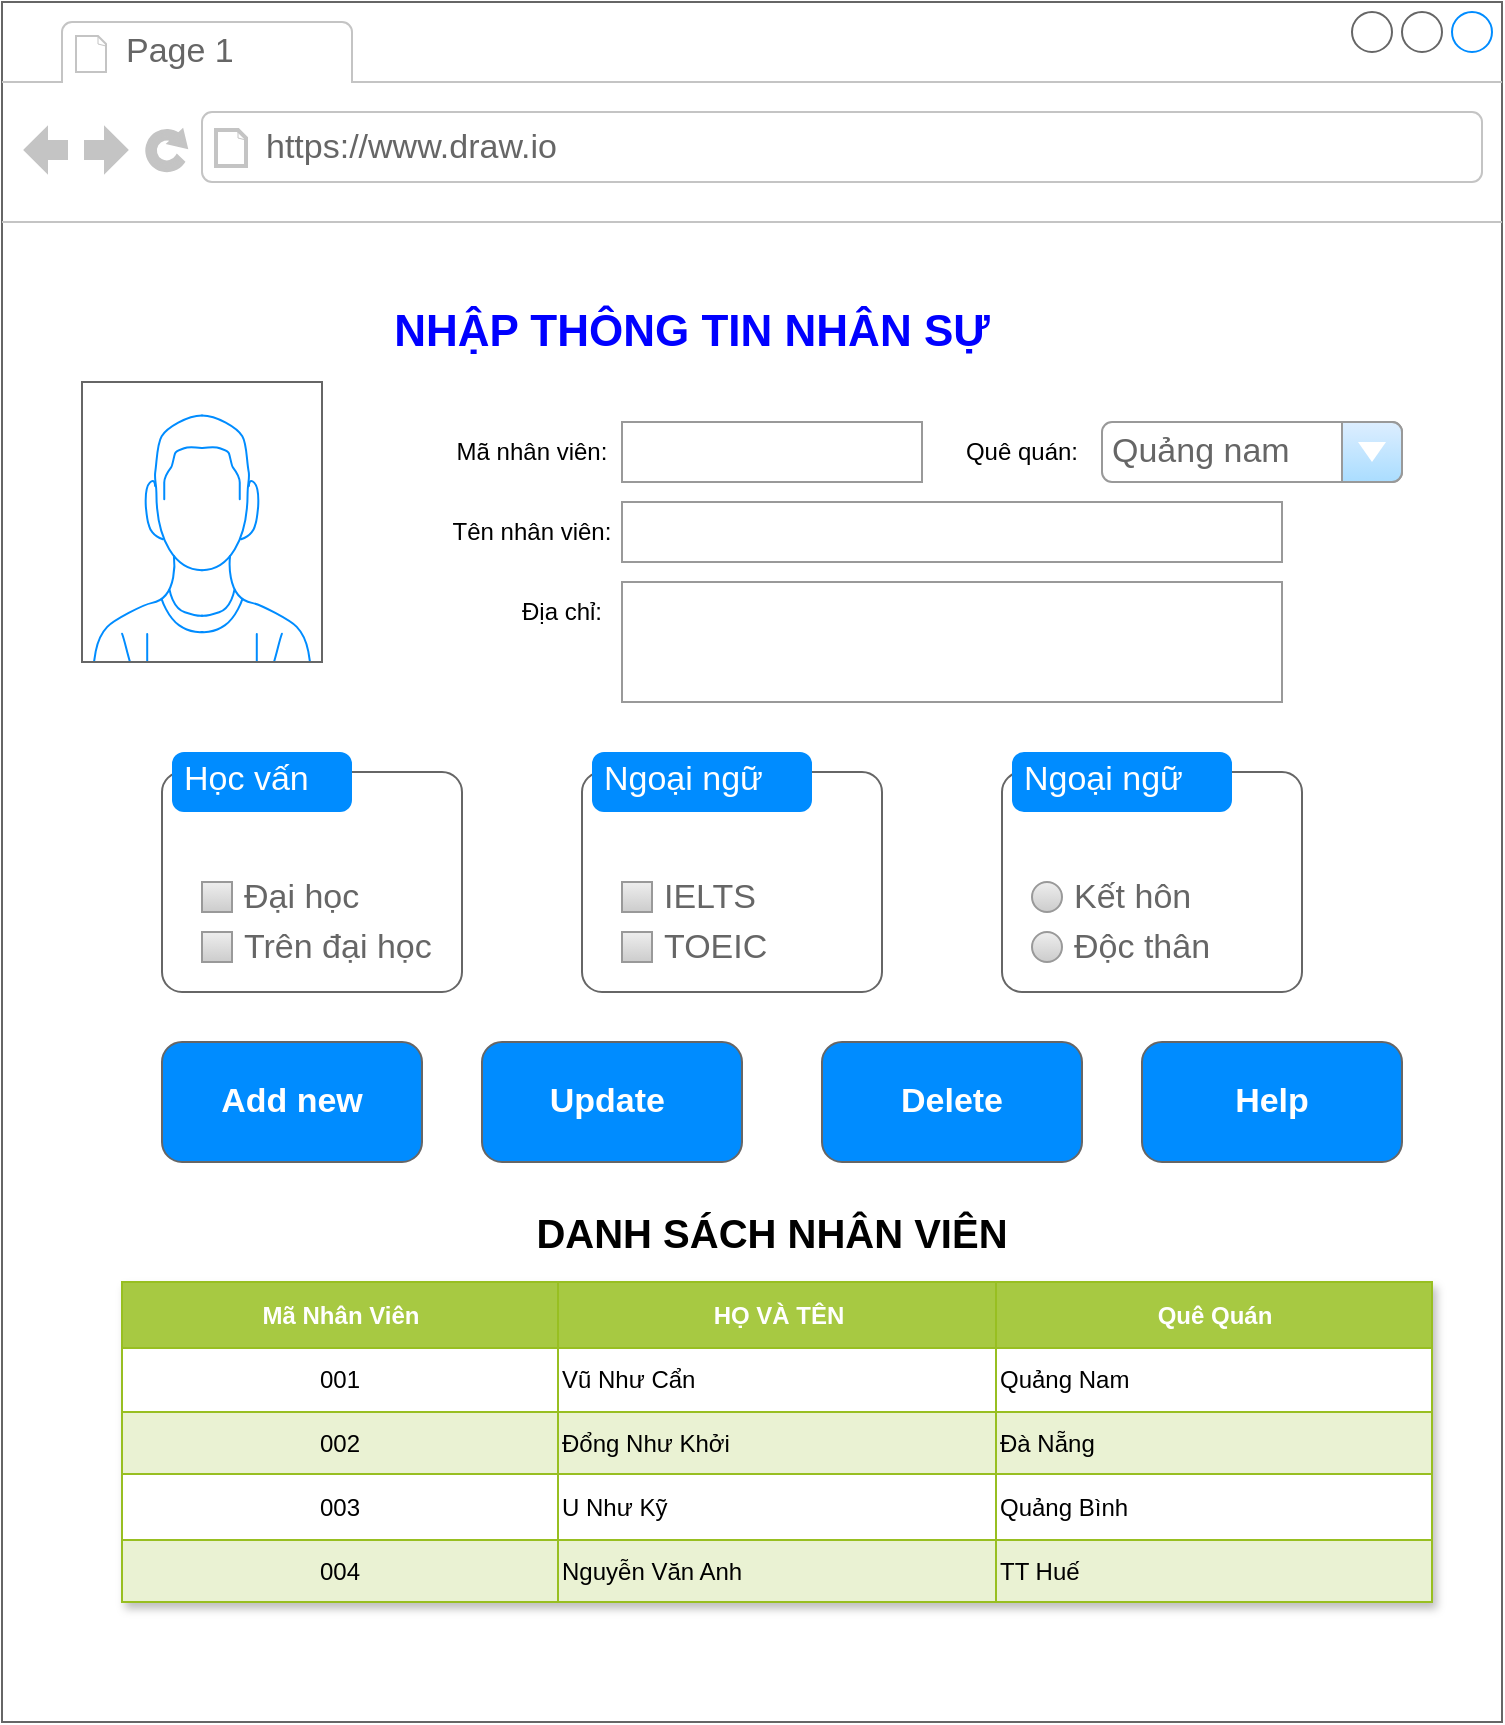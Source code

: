 <mxfile version="26.0.16">
  <diagram name="Page-1" id="Xp--1NKVFtEGWi8t9xE5">
    <mxGraphModel dx="2643" dy="965" grid="1" gridSize="10" guides="1" tooltips="1" connect="1" arrows="1" fold="1" page="1" pageScale="1" pageWidth="850" pageHeight="1100" math="0" shadow="0">
      <root>
        <mxCell id="0" />
        <mxCell id="1" parent="0" />
        <mxCell id="KyakPXm99uiNBp-NimOs-1" value="" style="strokeWidth=1;shadow=0;dashed=0;align=left;html=1;shape=mxgraph.mockup.containers.browserWindow;rSize=0;strokeColor=#666666;strokeColor2=#008cff;strokeColor3=#c4c4c4;mainText=,;recursiveResize=0;fontColor=#33FF33;fontStyle=1" vertex="1" parent="1">
          <mxGeometry x="-110" y="210" width="750" height="860" as="geometry" />
        </mxCell>
        <mxCell id="KyakPXm99uiNBp-NimOs-2" value="Page 1" style="strokeWidth=1;shadow=0;dashed=0;align=center;html=1;shape=mxgraph.mockup.containers.anchor;fontSize=17;fontColor=#666666;align=left;whiteSpace=wrap;" vertex="1" parent="KyakPXm99uiNBp-NimOs-1">
          <mxGeometry x="60" y="12" width="110" height="26" as="geometry" />
        </mxCell>
        <mxCell id="KyakPXm99uiNBp-NimOs-3" value="https://www.draw.io" style="strokeWidth=1;shadow=0;dashed=0;align=center;html=1;shape=mxgraph.mockup.containers.anchor;rSize=0;fontSize=17;fontColor=#666666;align=left;" vertex="1" parent="KyakPXm99uiNBp-NimOs-1">
          <mxGeometry x="130" y="60" width="250" height="26" as="geometry" />
        </mxCell>
        <mxCell id="KyakPXm99uiNBp-NimOs-4" value="" style="verticalLabelPosition=bottom;shadow=0;dashed=0;align=center;html=1;verticalAlign=top;strokeWidth=1;shape=mxgraph.mockup.containers.userMale;strokeColor=#666666;strokeColor2=#008cff;" vertex="1" parent="KyakPXm99uiNBp-NimOs-1">
          <mxGeometry x="40" y="190" width="120" height="140" as="geometry" />
        </mxCell>
        <mxCell id="KyakPXm99uiNBp-NimOs-5" value="&lt;font style=&quot;&quot;&gt;NHẬP THÔNG TIN NHÂN SỰ&lt;/font&gt;" style="text;html=1;align=center;verticalAlign=middle;whiteSpace=wrap;rounded=0;fontSize=22;fontStyle=1;fontColor=#0000FF;" vertex="1" parent="KyakPXm99uiNBp-NimOs-1">
          <mxGeometry x="160" y="150" width="370" height="30" as="geometry" />
        </mxCell>
        <mxCell id="KyakPXm99uiNBp-NimOs-6" value="Mã nhân viên:" style="text;html=1;align=center;verticalAlign=middle;whiteSpace=wrap;rounded=0;" vertex="1" parent="KyakPXm99uiNBp-NimOs-1">
          <mxGeometry x="200" y="210" width="130" height="30" as="geometry" />
        </mxCell>
        <mxCell id="KyakPXm99uiNBp-NimOs-7" value="Tên nhân viên:" style="text;html=1;align=center;verticalAlign=middle;whiteSpace=wrap;rounded=0;" vertex="1" parent="KyakPXm99uiNBp-NimOs-1">
          <mxGeometry x="185" y="250" width="160" height="30" as="geometry" />
        </mxCell>
        <mxCell id="KyakPXm99uiNBp-NimOs-8" value="Địa chỉ:" style="text;html=1;align=center;verticalAlign=middle;whiteSpace=wrap;rounded=0;" vertex="1" parent="KyakPXm99uiNBp-NimOs-1">
          <mxGeometry x="250" y="290" width="60" height="30" as="geometry" />
        </mxCell>
        <mxCell id="KyakPXm99uiNBp-NimOs-9" value="" style="shape=mxgraph.mockup.containers.marginRect;rectMarginTop=10;strokeColor=#666666;strokeWidth=1;dashed=0;rounded=1;arcSize=5;recursiveResize=0;html=1;whiteSpace=wrap;" vertex="1" parent="KyakPXm99uiNBp-NimOs-1">
          <mxGeometry x="80" y="375" width="150" height="120" as="geometry" />
        </mxCell>
        <mxCell id="KyakPXm99uiNBp-NimOs-10" value="Học vấn" style="shape=rect;strokeColor=none;fillColor=#008cff;strokeWidth=1;dashed=0;rounded=1;arcSize=20;fontColor=#ffffff;fontSize=17;spacing=2;spacingTop=-2;align=left;autosize=1;spacingLeft=4;resizeWidth=0;resizeHeight=0;perimeter=none;html=1;whiteSpace=wrap;" vertex="1" parent="KyakPXm99uiNBp-NimOs-9">
          <mxGeometry x="5" width="90" height="30" as="geometry" />
        </mxCell>
        <mxCell id="KyakPXm99uiNBp-NimOs-11" value="Đại học" style="strokeWidth=1;shadow=0;dashed=0;align=center;html=1;shape=mxgraph.mockup.forms.rrect;rSize=0;fillColor=#eeeeee;strokeColor=#999999;gradientColor=#cccccc;align=left;spacingLeft=4;fontSize=17;fontColor=#666666;labelPosition=right;" vertex="1" parent="KyakPXm99uiNBp-NimOs-9">
          <mxGeometry x="20" y="65" width="15" height="15" as="geometry" />
        </mxCell>
        <mxCell id="KyakPXm99uiNBp-NimOs-13" value="Trên đại học" style="strokeWidth=1;shadow=0;dashed=0;align=center;html=1;shape=mxgraph.mockup.forms.rrect;rSize=0;fillColor=#eeeeee;strokeColor=#999999;gradientColor=#cccccc;align=left;spacingLeft=4;fontSize=17;fontColor=#666666;labelPosition=right;" vertex="1" parent="KyakPXm99uiNBp-NimOs-9">
          <mxGeometry x="20" y="90" width="15" height="15" as="geometry" />
        </mxCell>
        <mxCell id="KyakPXm99uiNBp-NimOs-15" value="" style="shape=mxgraph.mockup.containers.marginRect;rectMarginTop=10;strokeColor=#666666;strokeWidth=1;dashed=0;rounded=1;arcSize=5;recursiveResize=0;html=1;whiteSpace=wrap;" vertex="1" parent="KyakPXm99uiNBp-NimOs-1">
          <mxGeometry x="290" y="375" width="150" height="120" as="geometry" />
        </mxCell>
        <mxCell id="KyakPXm99uiNBp-NimOs-16" value="Ngoại ngữ" style="shape=rect;strokeColor=none;fillColor=#008cff;strokeWidth=1;dashed=0;rounded=1;arcSize=20;fontColor=#ffffff;fontSize=17;spacing=2;spacingTop=-2;align=left;autosize=1;spacingLeft=4;resizeWidth=0;resizeHeight=0;perimeter=none;html=1;whiteSpace=wrap;" vertex="1" parent="KyakPXm99uiNBp-NimOs-15">
          <mxGeometry x="5" width="110" height="30" as="geometry" />
        </mxCell>
        <mxCell id="KyakPXm99uiNBp-NimOs-17" value="IELTS" style="strokeWidth=1;shadow=0;dashed=0;align=center;html=1;shape=mxgraph.mockup.forms.rrect;rSize=0;fillColor=#eeeeee;strokeColor=#999999;gradientColor=#cccccc;align=left;spacingLeft=4;fontSize=17;fontColor=#666666;labelPosition=right;" vertex="1" parent="KyakPXm99uiNBp-NimOs-15">
          <mxGeometry x="20" y="65" width="15" height="15" as="geometry" />
        </mxCell>
        <mxCell id="KyakPXm99uiNBp-NimOs-18" value="TOEIC" style="strokeWidth=1;shadow=0;dashed=0;align=center;html=1;shape=mxgraph.mockup.forms.rrect;rSize=0;fillColor=#eeeeee;strokeColor=#999999;gradientColor=#cccccc;align=left;spacingLeft=4;fontSize=17;fontColor=#666666;labelPosition=right;" vertex="1" parent="KyakPXm99uiNBp-NimOs-15">
          <mxGeometry x="20" y="90" width="15" height="15" as="geometry" />
        </mxCell>
        <mxCell id="KyakPXm99uiNBp-NimOs-19" value="" style="shape=mxgraph.mockup.containers.marginRect;rectMarginTop=10;strokeColor=#666666;strokeWidth=1;dashed=0;rounded=1;arcSize=5;recursiveResize=0;html=1;whiteSpace=wrap;" vertex="1" parent="KyakPXm99uiNBp-NimOs-1">
          <mxGeometry x="500" y="375" width="150" height="120" as="geometry" />
        </mxCell>
        <mxCell id="KyakPXm99uiNBp-NimOs-20" value="Ngoại ngữ" style="shape=rect;strokeColor=none;fillColor=#008cff;strokeWidth=1;dashed=0;rounded=1;arcSize=20;fontColor=#ffffff;fontSize=17;spacing=2;spacingTop=-2;align=left;autosize=1;spacingLeft=4;resizeWidth=0;resizeHeight=0;perimeter=none;html=1;whiteSpace=wrap;" vertex="1" parent="KyakPXm99uiNBp-NimOs-19">
          <mxGeometry x="5" width="110" height="30" as="geometry" />
        </mxCell>
        <mxCell id="KyakPXm99uiNBp-NimOs-23" value="Kết hôn" style="shape=ellipse;fillColor=#eeeeee;strokeColor=#999999;gradientColor=#cccccc;html=1;align=left;spacingLeft=4;fontSize=17;fontColor=#666666;labelPosition=right;shadow=0;" vertex="1" parent="KyakPXm99uiNBp-NimOs-19">
          <mxGeometry x="15" y="65" width="15" height="15" as="geometry" />
        </mxCell>
        <mxCell id="KyakPXm99uiNBp-NimOs-28" value="Độc thân" style="shape=ellipse;fillColor=#eeeeee;strokeColor=#999999;gradientColor=#cccccc;html=1;align=left;spacingLeft=4;fontSize=17;fontColor=#666666;labelPosition=right;shadow=0;" vertex="1" parent="KyakPXm99uiNBp-NimOs-19">
          <mxGeometry x="15" y="90" width="15" height="15" as="geometry" />
        </mxCell>
        <mxCell id="KyakPXm99uiNBp-NimOs-30" value="&lt;span style=&quot;color: rgba(0, 0, 0, 0); font-family: monospace; font-size: 0px;&quot;&gt;%3CmxGraphModel%3E%3Croot%3E%3CmxCell%20id%3D%220%22%2F%3E%3CmxCell%20id%3D%221%22%20parent%3D%220%22%2F%3E%3CmxCell%20id%3D%222%22%20value%3D%22Setting%201%22%20style%3D%22shape%3Dellipse%3BfillColor%3D%23eeeeee%3BstrokeColor%3D%23999999%3BgradientColor%3D%23cccccc%3Bhtml%3D1%3Balign%3Dleft%3BspacingLeft%3D4%3BfontSize%3D17%3BfontColor%3D%23666666%3BlabelPosition%3Dright%3Bshadow%3D0%3B%22%20vertex%3D%221%22%20parent%3D%221%22%3E%3CmxGeometry%20x%3D%22405%22%20y%3D%22535%22%20width%3D%2215%22%20height%3D%2215%22%20as%3D%22geometry%22%2F%3E%3C%2FmxCell%3E%3C%2Froot%3E%3C%2FmxGraphModel%3E&lt;/span&gt;" style="strokeWidth=1;shadow=0;dashed=0;align=center;html=1;shape=mxgraph.mockup.forms.pwField;strokeColor=#999999;mainText=;align=left;fontColor=#666666;fontSize=17;spacingLeft=3;" vertex="1" parent="KyakPXm99uiNBp-NimOs-1">
          <mxGeometry x="310" y="210" width="150" height="30" as="geometry" />
        </mxCell>
        <mxCell id="KyakPXm99uiNBp-NimOs-32" value="&lt;span style=&quot;color: rgba(0, 0, 0, 0); font-family: monospace; font-size: 0px;&quot;&gt;%3CmxGraphModel%3E%3Croot%3E%3CmxCell%20id%3D%220%22%2F%3E%3CmxCell%20id%3D%221%22%20parent%3D%220%22%2F%3E%3CmxCell%20id%3D%222%22%20value%3D%22Setting%201%22%20style%3D%22shape%3Dellipse%3BfillColor%3D%23eeeeee%3BstrokeColor%3D%23999999%3BgradientColor%3D%23cccccc%3Bhtml%3D1%3Balign%3Dleft%3BspacingLeft%3D4%3BfontSize%3D17%3BfontColor%3D%23666666%3BlabelPosition%3Dright%3Bshadow%3D0%3B%22%20vertex%3D%221%22%20parent%3D%221%22%3E%3CmxGeometry%20x%3D%22405%22%20y%3D%22535%22%20width%3D%2215%22%20height%3D%2215%22%20as%3D%22geometry%22%2F%3E%3C%2FmxCell%3E%3C%2Froot%3E%3C%2FmxGraphModel%3E&lt;/span&gt;" style="strokeWidth=1;shadow=0;dashed=0;align=center;html=1;shape=mxgraph.mockup.forms.pwField;strokeColor=#999999;mainText=;align=left;fontColor=#666666;fontSize=17;spacingLeft=3;" vertex="1" parent="KyakPXm99uiNBp-NimOs-1">
          <mxGeometry x="310" y="250" width="330" height="30" as="geometry" />
        </mxCell>
        <mxCell id="KyakPXm99uiNBp-NimOs-33" value="Quê quán:" style="text;html=1;align=center;verticalAlign=middle;whiteSpace=wrap;rounded=0;" vertex="1" parent="KyakPXm99uiNBp-NimOs-1">
          <mxGeometry x="480" y="210" width="60" height="30" as="geometry" />
        </mxCell>
        <mxCell id="KyakPXm99uiNBp-NimOs-35" value="Quảng nam" style="strokeWidth=1;shadow=0;dashed=0;align=center;html=1;shape=mxgraph.mockup.forms.comboBox;strokeColor=#999999;fillColor=#ddeeff;align=left;fillColor2=#aaddff;mainText=;fontColor=#666666;fontSize=17;spacingLeft=3;" vertex="1" parent="KyakPXm99uiNBp-NimOs-1">
          <mxGeometry x="550" y="210" width="150" height="30" as="geometry" />
        </mxCell>
        <mxCell id="KyakPXm99uiNBp-NimOs-37" value="Add new" style="strokeWidth=1;shadow=0;dashed=0;align=center;html=1;shape=mxgraph.mockup.buttons.button;strokeColor=#666666;fontColor=#ffffff;mainText=;buttonStyle=round;fontSize=17;fontStyle=1;fillColor=#008cff;whiteSpace=wrap;" vertex="1" parent="KyakPXm99uiNBp-NimOs-1">
          <mxGeometry x="80" y="520" width="130" height="60" as="geometry" />
        </mxCell>
        <mxCell id="KyakPXm99uiNBp-NimOs-41" value="Update&amp;nbsp;" style="strokeWidth=1;shadow=0;dashed=0;align=center;html=1;shape=mxgraph.mockup.buttons.button;strokeColor=#666666;fontColor=#ffffff;mainText=;buttonStyle=round;fontSize=17;fontStyle=1;fillColor=#008cff;whiteSpace=wrap;" vertex="1" parent="KyakPXm99uiNBp-NimOs-1">
          <mxGeometry x="240" y="520" width="130" height="60" as="geometry" />
        </mxCell>
        <mxCell id="KyakPXm99uiNBp-NimOs-42" value="Delete" style="strokeWidth=1;shadow=0;dashed=0;align=center;html=1;shape=mxgraph.mockup.buttons.button;strokeColor=#666666;fontColor=#ffffff;mainText=;buttonStyle=round;fontSize=17;fontStyle=1;fillColor=#008cff;whiteSpace=wrap;" vertex="1" parent="KyakPXm99uiNBp-NimOs-1">
          <mxGeometry x="410" y="520" width="130" height="60" as="geometry" />
        </mxCell>
        <mxCell id="KyakPXm99uiNBp-NimOs-43" value="Help" style="strokeWidth=1;shadow=0;dashed=0;align=center;html=1;shape=mxgraph.mockup.buttons.button;strokeColor=#666666;fontColor=#ffffff;mainText=;buttonStyle=round;fontSize=17;fontStyle=1;fillColor=#008cff;whiteSpace=wrap;" vertex="1" parent="KyakPXm99uiNBp-NimOs-1">
          <mxGeometry x="570" y="520" width="130" height="60" as="geometry" />
        </mxCell>
        <mxCell id="KyakPXm99uiNBp-NimOs-44" value="DANH SÁCH NHÂN VIÊN" style="text;html=1;align=center;verticalAlign=middle;whiteSpace=wrap;rounded=0;fontSize=20;fontStyle=1" vertex="1" parent="KyakPXm99uiNBp-NimOs-1">
          <mxGeometry x="195" y="600" width="380" height="30" as="geometry" />
        </mxCell>
        <mxCell id="KyakPXm99uiNBp-NimOs-45" value="" style="childLayout=tableLayout;recursiveResize=0;strokeColor=#98bf21;fillColor=#A7C942;shadow=1;align=left;" vertex="1" parent="KyakPXm99uiNBp-NimOs-1">
          <mxGeometry x="60" y="640" width="655" height="160" as="geometry" />
        </mxCell>
        <mxCell id="KyakPXm99uiNBp-NimOs-46" style="shape=tableRow;horizontal=0;startSize=0;swimlaneHead=0;swimlaneBody=0;top=0;left=0;bottom=0;right=0;dropTarget=0;collapsible=0;recursiveResize=0;expand=0;fontStyle=0;strokeColor=inherit;fillColor=#ffffff;" vertex="1" parent="KyakPXm99uiNBp-NimOs-45">
          <mxGeometry width="655" height="33" as="geometry" />
        </mxCell>
        <mxCell id="KyakPXm99uiNBp-NimOs-47" value="Mã Nhân Viên" style="connectable=0;recursiveResize=0;strokeColor=inherit;fillColor=#A7C942;align=center;fontStyle=1;fontColor=#FFFFFF;html=1;" vertex="1" parent="KyakPXm99uiNBp-NimOs-46">
          <mxGeometry width="218" height="33" as="geometry">
            <mxRectangle width="218" height="33" as="alternateBounds" />
          </mxGeometry>
        </mxCell>
        <mxCell id="KyakPXm99uiNBp-NimOs-48" value="HỌ VÀ TÊN" style="connectable=0;recursiveResize=0;strokeColor=inherit;fillColor=#A7C942;align=center;fontStyle=1;fontColor=#FFFFFF;html=1;" vertex="1" parent="KyakPXm99uiNBp-NimOs-46">
          <mxGeometry x="218" width="219" height="33" as="geometry">
            <mxRectangle width="219" height="33" as="alternateBounds" />
          </mxGeometry>
        </mxCell>
        <mxCell id="KyakPXm99uiNBp-NimOs-49" value="Quê Quán" style="connectable=0;recursiveResize=0;strokeColor=inherit;fillColor=#A7C942;align=center;fontStyle=1;fontColor=#FFFFFF;html=1;" vertex="1" parent="KyakPXm99uiNBp-NimOs-46">
          <mxGeometry x="437" width="218" height="33" as="geometry">
            <mxRectangle width="218" height="33" as="alternateBounds" />
          </mxGeometry>
        </mxCell>
        <mxCell id="KyakPXm99uiNBp-NimOs-50" value="" style="shape=tableRow;horizontal=0;startSize=0;swimlaneHead=0;swimlaneBody=0;top=0;left=0;bottom=0;right=0;dropTarget=0;collapsible=0;recursiveResize=0;expand=0;fontStyle=0;strokeColor=inherit;fillColor=#ffffff;" vertex="1" parent="KyakPXm99uiNBp-NimOs-45">
          <mxGeometry y="33" width="655" height="32" as="geometry" />
        </mxCell>
        <mxCell id="KyakPXm99uiNBp-NimOs-51" value="001" style="connectable=0;recursiveResize=0;strokeColor=inherit;fillColor=inherit;align=center;whiteSpace=wrap;html=1;" vertex="1" parent="KyakPXm99uiNBp-NimOs-50">
          <mxGeometry width="218" height="32" as="geometry">
            <mxRectangle width="218" height="32" as="alternateBounds" />
          </mxGeometry>
        </mxCell>
        <mxCell id="KyakPXm99uiNBp-NimOs-52" value="Vũ Như Cẩn" style="connectable=0;recursiveResize=0;strokeColor=inherit;fillColor=inherit;align=left;whiteSpace=wrap;html=1;" vertex="1" parent="KyakPXm99uiNBp-NimOs-50">
          <mxGeometry x="218" width="219" height="32" as="geometry">
            <mxRectangle width="219" height="32" as="alternateBounds" />
          </mxGeometry>
        </mxCell>
        <mxCell id="KyakPXm99uiNBp-NimOs-53" value="Quảng Nam" style="connectable=0;recursiveResize=0;strokeColor=inherit;fillColor=inherit;align=left;whiteSpace=wrap;html=1;" vertex="1" parent="KyakPXm99uiNBp-NimOs-50">
          <mxGeometry x="437" width="218" height="32" as="geometry">
            <mxRectangle width="218" height="32" as="alternateBounds" />
          </mxGeometry>
        </mxCell>
        <mxCell id="KyakPXm99uiNBp-NimOs-54" value="" style="shape=tableRow;horizontal=0;startSize=0;swimlaneHead=0;swimlaneBody=0;top=0;left=0;bottom=0;right=0;dropTarget=0;collapsible=0;recursiveResize=0;expand=0;fontStyle=1;strokeColor=inherit;fillColor=#EAF2D3;" vertex="1" parent="KyakPXm99uiNBp-NimOs-45">
          <mxGeometry y="65" width="655" height="31" as="geometry" />
        </mxCell>
        <mxCell id="KyakPXm99uiNBp-NimOs-55" value="002" style="connectable=0;recursiveResize=0;strokeColor=inherit;fillColor=inherit;whiteSpace=wrap;html=1;" vertex="1" parent="KyakPXm99uiNBp-NimOs-54">
          <mxGeometry width="218" height="31" as="geometry">
            <mxRectangle width="218" height="31" as="alternateBounds" />
          </mxGeometry>
        </mxCell>
        <mxCell id="KyakPXm99uiNBp-NimOs-56" value="Đổng Như Khởi" style="connectable=0;recursiveResize=0;strokeColor=inherit;fillColor=inherit;whiteSpace=wrap;html=1;align=left;" vertex="1" parent="KyakPXm99uiNBp-NimOs-54">
          <mxGeometry x="218" width="219" height="31" as="geometry">
            <mxRectangle width="219" height="31" as="alternateBounds" />
          </mxGeometry>
        </mxCell>
        <mxCell id="KyakPXm99uiNBp-NimOs-57" value="Đà Nẵng" style="connectable=0;recursiveResize=0;strokeColor=inherit;fillColor=inherit;whiteSpace=wrap;html=1;align=left;" vertex="1" parent="KyakPXm99uiNBp-NimOs-54">
          <mxGeometry x="437" width="218" height="31" as="geometry">
            <mxRectangle width="218" height="31" as="alternateBounds" />
          </mxGeometry>
        </mxCell>
        <mxCell id="KyakPXm99uiNBp-NimOs-58" value="" style="shape=tableRow;horizontal=0;startSize=0;swimlaneHead=0;swimlaneBody=0;top=0;left=0;bottom=0;right=0;dropTarget=0;collapsible=0;recursiveResize=0;expand=0;fontStyle=0;strokeColor=inherit;fillColor=#ffffff;align=left;" vertex="1" parent="KyakPXm99uiNBp-NimOs-45">
          <mxGeometry y="96" width="655" height="33" as="geometry" />
        </mxCell>
        <mxCell id="KyakPXm99uiNBp-NimOs-59" value="003" style="connectable=0;recursiveResize=0;strokeColor=inherit;fillColor=inherit;fontStyle=0;align=center;whiteSpace=wrap;html=1;" vertex="1" parent="KyakPXm99uiNBp-NimOs-58">
          <mxGeometry width="218" height="33" as="geometry">
            <mxRectangle width="218" height="33" as="alternateBounds" />
          </mxGeometry>
        </mxCell>
        <mxCell id="KyakPXm99uiNBp-NimOs-60" value="U Như Kỹ" style="connectable=0;recursiveResize=0;strokeColor=inherit;fillColor=inherit;fontStyle=0;align=left;whiteSpace=wrap;html=1;" vertex="1" parent="KyakPXm99uiNBp-NimOs-58">
          <mxGeometry x="218" width="219" height="33" as="geometry">
            <mxRectangle width="219" height="33" as="alternateBounds" />
          </mxGeometry>
        </mxCell>
        <mxCell id="KyakPXm99uiNBp-NimOs-61" value="Quảng Bình" style="connectable=0;recursiveResize=0;strokeColor=inherit;fillColor=inherit;fontStyle=0;align=left;whiteSpace=wrap;html=1;" vertex="1" parent="KyakPXm99uiNBp-NimOs-58">
          <mxGeometry x="437" width="218" height="33" as="geometry">
            <mxRectangle width="218" height="33" as="alternateBounds" />
          </mxGeometry>
        </mxCell>
        <mxCell id="KyakPXm99uiNBp-NimOs-62" value="" style="shape=tableRow;horizontal=0;startSize=0;swimlaneHead=0;swimlaneBody=0;top=0;left=0;bottom=0;right=0;dropTarget=0;collapsible=0;recursiveResize=0;expand=0;fontStyle=1;strokeColor=inherit;fillColor=#EAF2D3;" vertex="1" parent="KyakPXm99uiNBp-NimOs-45">
          <mxGeometry y="129" width="655" height="31" as="geometry" />
        </mxCell>
        <mxCell id="KyakPXm99uiNBp-NimOs-63" value="004" style="connectable=0;recursiveResize=0;strokeColor=inherit;fillColor=inherit;whiteSpace=wrap;html=1;" vertex="1" parent="KyakPXm99uiNBp-NimOs-62">
          <mxGeometry width="218" height="31" as="geometry">
            <mxRectangle width="218" height="31" as="alternateBounds" />
          </mxGeometry>
        </mxCell>
        <mxCell id="KyakPXm99uiNBp-NimOs-64" value="Nguyễn Văn Anh" style="connectable=0;recursiveResize=0;strokeColor=inherit;fillColor=inherit;whiteSpace=wrap;html=1;align=left;" vertex="1" parent="KyakPXm99uiNBp-NimOs-62">
          <mxGeometry x="218" width="219" height="31" as="geometry">
            <mxRectangle width="219" height="31" as="alternateBounds" />
          </mxGeometry>
        </mxCell>
        <mxCell id="KyakPXm99uiNBp-NimOs-65" value="TT Huế" style="connectable=0;recursiveResize=0;strokeColor=inherit;fillColor=inherit;whiteSpace=wrap;html=1;align=left;" vertex="1" parent="KyakPXm99uiNBp-NimOs-62">
          <mxGeometry x="437" width="218" height="31" as="geometry">
            <mxRectangle width="218" height="31" as="alternateBounds" />
          </mxGeometry>
        </mxCell>
        <mxCell id="KyakPXm99uiNBp-NimOs-36" value="" style="strokeWidth=1;shadow=0;dashed=0;align=center;html=1;shape=mxgraph.mockup.forms.pwField;strokeColor=#999999;mainText=;align=left;fontColor=#666666;fontSize=17;spacingLeft=3;" vertex="1" parent="KyakPXm99uiNBp-NimOs-1">
          <mxGeometry x="310" y="290" width="330" height="60" as="geometry" />
        </mxCell>
      </root>
    </mxGraphModel>
  </diagram>
</mxfile>
